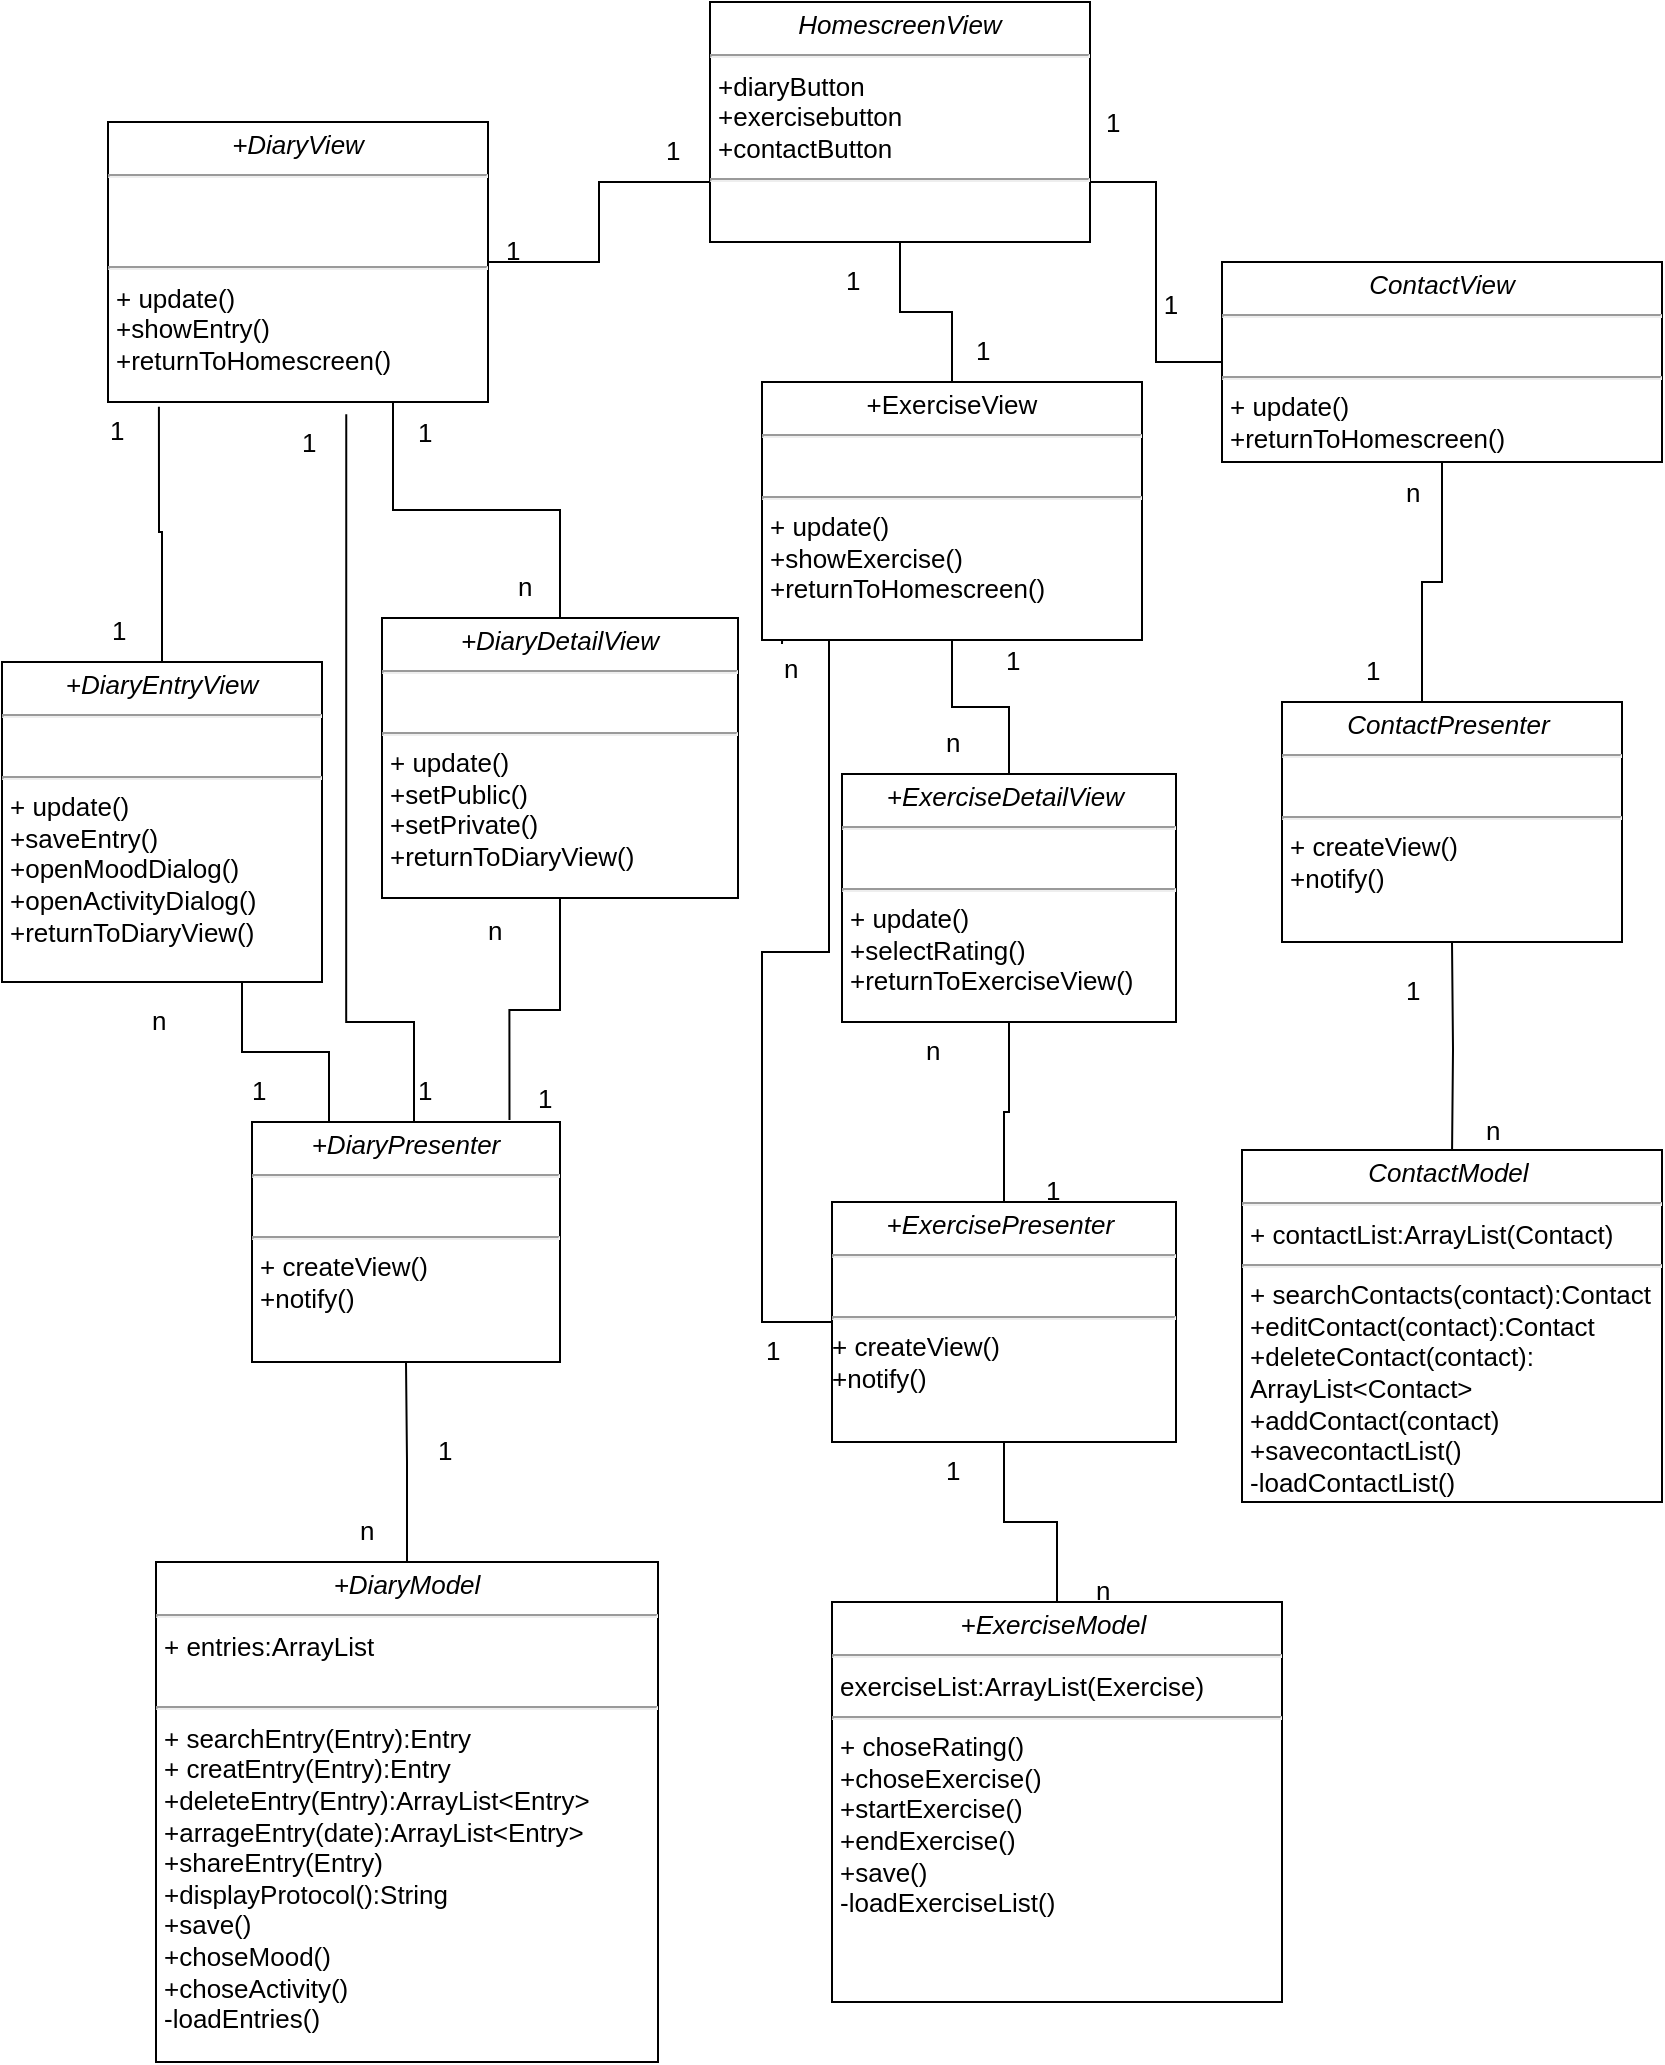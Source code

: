 <mxfile version="12.2.6" type="device" pages="1"><diagram name="Page-1" id="c4acf3e9-155e-7222-9cf6-157b1a14988f"><mxGraphModel dx="973" dy="438" grid="1" gridSize="10" guides="1" tooltips="1" connect="1" arrows="1" fold="1" page="1" pageScale="1" pageWidth="850" pageHeight="1100" background="#ffffff" math="0" shadow="0"><root><mxCell id="0"/><mxCell id="1" parent="0"/><mxCell id="xUX_FA1hvWDI2_cbioWn-47" value="" style="edgeStyle=orthogonalEdgeStyle;rounded=0;orthogonalLoop=1;jettySize=auto;html=1;endArrow=none;endFill=0;fontFamily=Helvetica;fontSize=13;" edge="1" parent="1" target="xUX_FA1hvWDI2_cbioWn-7"><mxGeometry relative="1" as="geometry"><mxPoint x="735" y="607.5" as="sourcePoint"/></mxGeometry></mxCell><mxCell id="xUX_FA1hvWDI2_cbioWn-46" value="" style="edgeStyle=orthogonalEdgeStyle;rounded=0;orthogonalLoop=1;jettySize=auto;html=1;endArrow=none;endFill=0;fontFamily=Helvetica;fontSize=13;entryX=0.5;entryY=1;entryDx=0;entryDy=0;" edge="1" parent="1" source="5d2195bd80daf111-9" target="5d2195bd80daf111-10"><mxGeometry relative="1" as="geometry"><mxPoint x="490" y="524" as="targetPoint"/></mxGeometry></mxCell><mxCell id="5d2195bd80daf111-9" value="&lt;p style=&quot;margin: 4px 0px 0px ; text-align: center ; font-size: 13px&quot;&gt;&lt;i style=&quot;font-size: 13px&quot;&gt;+ExerciseDetailView&amp;nbsp;&lt;/i&gt;&lt;/p&gt;&lt;hr style=&quot;font-size: 13px&quot;&gt;&lt;p style=&quot;margin: 0px 0px 0px 4px ; font-size: 13px&quot;&gt;&lt;br&gt;&lt;/p&gt;&lt;hr style=&quot;font-size: 13px&quot;&gt;&lt;p style=&quot;margin: 0px 0px 0px 4px ; font-size: 13px&quot;&gt;+ update()&lt;br&gt;&lt;/p&gt;&lt;p style=&quot;margin: 0px 0px 0px 4px ; font-size: 13px&quot;&gt;+selectRating()&lt;/p&gt;&lt;p style=&quot;margin: 0px 0px 0px 4px ; font-size: 13px&quot;&gt;+returnToExerciseView()&lt;br&gt;&lt;/p&gt;" style="verticalAlign=top;align=left;overflow=fill;fontSize=13;fontFamily=Helvetica;html=1;rounded=0;shadow=0;comic=0;labelBackgroundColor=none;strokeWidth=1" parent="1" vertex="1"><mxGeometry x="430" y="416" width="167" height="124" as="geometry"/></mxCell><mxCell id="xUX_FA1hvWDI2_cbioWn-63" value="" style="edgeStyle=orthogonalEdgeStyle;rounded=0;orthogonalLoop=1;jettySize=auto;html=1;endArrow=none;endFill=0;fontFamily=Helvetica;fontSize=13;" edge="1" parent="1" source="xUX_FA1hvWDI2_cbioWn-59" target="5d2195bd80daf111-9"><mxGeometry relative="1" as="geometry"/></mxCell><mxCell id="xUX_FA1hvWDI2_cbioWn-65" value="" style="edgeStyle=orthogonalEdgeStyle;rounded=0;orthogonalLoop=1;jettySize=auto;html=1;endArrow=none;endFill=0;fontFamily=Helvetica;fontSize=13;" edge="1" parent="1" source="xUX_FA1hvWDI2_cbioWn-116"><mxGeometry relative="1" as="geometry"><mxPoint x="400" y="351" as="targetPoint"/></mxGeometry></mxCell><mxCell id="xUX_FA1hvWDI2_cbioWn-59" value="&lt;p style=&quot;margin: 4px 0px 0px ; text-align: center ; font-size: 13px&quot;&gt;&lt;i style=&quot;font-size: 13px&quot;&gt;+ExercisePresenter&amp;nbsp;&lt;/i&gt;&lt;/p&gt;&lt;hr style=&quot;font-size: 13px&quot;&gt;&lt;p style=&quot;margin: 0px 0px 0px 4px ; font-size: 13px&quot;&gt;&lt;br&gt;&lt;/p&gt;&lt;hr style=&quot;font-size: 13px&quot;&gt;+ createView()&lt;br&gt;+notify()" style="verticalAlign=top;align=left;overflow=fill;fontSize=13;fontFamily=Helvetica;html=1;rounded=0;shadow=0;comic=0;labelBackgroundColor=none;strokeWidth=1" vertex="1" parent="1"><mxGeometry x="425" y="630" width="172" height="120" as="geometry"/></mxCell><mxCell id="xUX_FA1hvWDI2_cbioWn-80" value="&lt;p style=&quot;margin: 4px 0px 0px ; text-align: center ; font-size: 13px&quot;&gt;&lt;i style=&quot;font-size: 13px&quot;&gt;+ExercisePresenter&amp;nbsp;&lt;/i&gt;&lt;/p&gt;&lt;hr style=&quot;font-size: 13px&quot;&gt;&lt;p style=&quot;margin: 0px 0px 0px 4px ; font-size: 13px&quot;&gt;+ field1: Type&lt;br style=&quot;font-size: 13px&quot;&gt;+ field2: Type&lt;/p&gt;&lt;hr style=&quot;font-size: 13px&quot;&gt;&lt;p style=&quot;margin: 0px 0px 0px 4px ; font-size: 13px&quot;&gt;+ method1(Type): Type&lt;br style=&quot;font-size: 13px&quot;&gt;+ method2(Type, Type): Type&lt;/p&gt;" style="verticalAlign=top;align=left;overflow=fill;fontSize=13;fontFamily=Helvetica;html=1;rounded=0;shadow=0;comic=0;labelBackgroundColor=none;strokeWidth=1" vertex="1" parent="1"><mxGeometry x="425" y="830" width="172" height="120" as="geometry"/></mxCell><mxCell id="xUX_FA1hvWDI2_cbioWn-68" value="" style="edgeStyle=orthogonalEdgeStyle;rounded=0;orthogonalLoop=1;jettySize=auto;html=1;endArrow=none;endFill=0;fontFamily=Helvetica;fontSize=13;" edge="1" parent="1" source="xUX_FA1hvWDI2_cbioWn-66" target="xUX_FA1hvWDI2_cbioWn-59"><mxGeometry relative="1" as="geometry"/></mxCell><mxCell id="xUX_FA1hvWDI2_cbioWn-66" value="&lt;p style=&quot;margin: 4px 0px 0px ; text-align: center ; font-size: 13px&quot;&gt;&lt;i style=&quot;font-size: 13px&quot;&gt;+ExerciseModel&amp;nbsp;&lt;/i&gt;&lt;/p&gt;&lt;hr style=&quot;font-size: 13px&quot;&gt;&lt;p style=&quot;margin: 0px 0px 0px 4px ; font-size: 13px&quot;&gt;exerciseList:ArrayList(Exercise)&lt;/p&gt;&lt;hr style=&quot;font-size: 13px&quot;&gt;&lt;p style=&quot;margin: 0px 0px 0px 4px ; font-size: 13px&quot;&gt;+ choseRating()&lt;/p&gt;&lt;p style=&quot;margin: 0px 0px 0px 4px ; font-size: 13px&quot;&gt;+choseExercise()&lt;/p&gt;&lt;p style=&quot;margin: 0px 0px 0px 4px ; font-size: 13px&quot;&gt;+startExercise()&lt;/p&gt;&lt;p style=&quot;margin: 0px 0px 0px 4px ; font-size: 13px&quot;&gt;+endExercise()&lt;/p&gt;&lt;p style=&quot;margin: 0px 0px 0px 4px ; font-size: 13px&quot;&gt;+save()&lt;/p&gt;&lt;p style=&quot;margin: 0px 0px 0px 4px ; font-size: 13px&quot;&gt;-loadExerciseList()&lt;/p&gt;" style="verticalAlign=top;align=left;overflow=fill;fontSize=13;fontFamily=Helvetica;html=1;rounded=0;shadow=0;comic=0;labelBackgroundColor=none;strokeWidth=1" vertex="1" parent="1"><mxGeometry x="425" y="830" width="225" height="200" as="geometry"/></mxCell><mxCell id="xUX_FA1hvWDI2_cbioWn-30" value="" style="edgeStyle=orthogonalEdgeStyle;rounded=0;orthogonalLoop=1;jettySize=auto;html=1;fontFamily=Helvetica;fontSize=13;endArrow=none;endFill=0;" edge="1" parent="1" source="5d2195bd80daf111-10" target="xUX_FA1hvWDI2_cbioWn-6"><mxGeometry relative="1" as="geometry"/></mxCell><mxCell id="5d2195bd80daf111-10" value="&lt;p style=&quot;margin: 4px 0px 0px ; text-align: center ; font-size: 13px&quot;&gt;&lt;span&gt;+ExerciseView&lt;/span&gt;&lt;br&gt;&lt;/p&gt;&lt;hr style=&quot;font-size: 13px&quot;&gt;&lt;p style=&quot;margin: 0px 0px 0px 4px ; font-size: 13px&quot;&gt;&lt;br&gt;&lt;/p&gt;&lt;hr style=&quot;font-size: 13px&quot;&gt;&lt;p style=&quot;margin: 0px 0px 0px 4px ; font-size: 13px&quot;&gt;+ update()&lt;br&gt;&lt;/p&gt;&lt;p style=&quot;margin: 0px 0px 0px 4px ; font-size: 13px&quot;&gt;+showExercise()&lt;/p&gt;&lt;p style=&quot;margin: 0px 0px 0px 4px ; font-size: 13px&quot;&gt;+returnToHomescreen()&lt;/p&gt;" style="verticalAlign=top;align=left;overflow=fill;fontSize=13;fontFamily=Helvetica;html=1;rounded=0;shadow=0;comic=0;labelBackgroundColor=none;strokeWidth=1" parent="1" vertex="1"><mxGeometry x="390" y="220" width="190" height="129" as="geometry"/></mxCell><mxCell id="xUX_FA1hvWDI2_cbioWn-56" value="" style="edgeStyle=orthogonalEdgeStyle;rounded=0;orthogonalLoop=1;jettySize=auto;html=1;endArrow=none;endFill=0;fontFamily=Helvetica;fontSize=13;entryX=1;entryY=0.75;entryDx=0;entryDy=0;" edge="1" parent="1" source="5d2195bd80daf111-15" target="xUX_FA1hvWDI2_cbioWn-6"><mxGeometry relative="1" as="geometry"><mxPoint x="735" y="129" as="targetPoint"/></mxGeometry></mxCell><mxCell id="xUX_FA1hvWDI2_cbioWn-98" value="1" style="text;html=1;resizable=0;points=[];align=center;verticalAlign=middle;labelBackgroundColor=#ffffff;fontSize=13;fontFamily=Helvetica;" vertex="1" connectable="0" parent="xUX_FA1hvWDI2_cbioWn-56"><mxGeometry x="-0.208" y="-7" relative="1" as="geometry"><mxPoint as="offset"/></mxGeometry></mxCell><mxCell id="5d2195bd80daf111-15" value="&lt;p style=&quot;margin: 4px 0px 0px ; text-align: center ; font-size: 13px&quot;&gt;&lt;i&gt;ContactView&lt;/i&gt;&lt;/p&gt;&lt;hr style=&quot;font-size: 13px&quot;&gt;&lt;p style=&quot;margin: 0px 0px 0px 4px ; font-size: 13px&quot;&gt;&lt;br&gt;&lt;/p&gt;&lt;hr style=&quot;font-size: 13px&quot;&gt;&lt;p style=&quot;margin: 0px 0px 0px 4px ; font-size: 13px&quot;&gt;+ update()&lt;/p&gt;&lt;p style=&quot;margin: 0px 0px 0px 4px ; font-size: 13px&quot;&gt;+returnToHomescreen()&lt;br&gt;&lt;/p&gt;" style="verticalAlign=top;align=left;overflow=fill;fontSize=13;fontFamily=Helvetica;html=1;rounded=0;shadow=0;comic=0;labelBackgroundColor=none;strokeWidth=1" parent="1" vertex="1"><mxGeometry x="620" y="160" width="220" height="100" as="geometry"/></mxCell><mxCell id="xUX_FA1hvWDI2_cbioWn-34" value="" style="edgeStyle=orthogonalEdgeStyle;rounded=0;orthogonalLoop=1;jettySize=auto;html=1;fontFamily=Helvetica;fontSize=13;endArrow=none;endFill=0;entryX=0;entryY=0.75;entryDx=0;entryDy=0;" edge="1" parent="1" source="5d2195bd80daf111-18" target="xUX_FA1hvWDI2_cbioWn-6"><mxGeometry relative="1" as="geometry"><mxPoint x="310" y="90" as="targetPoint"/></mxGeometry></mxCell><mxCell id="5d2195bd80daf111-18" value="&lt;p style=&quot;margin: 4px 0px 0px ; text-align: center ; font-size: 13px&quot;&gt;&lt;i&gt;+DiaryView&lt;/i&gt;&lt;br&gt;&lt;/p&gt;&lt;hr style=&quot;font-size: 13px&quot;&gt;&lt;p style=&quot;margin: 0px 0px 0px 4px ; font-size: 13px&quot;&gt;&lt;br&gt;&lt;/p&gt;&lt;p style=&quot;margin: 0px 0px 0px 4px ; font-size: 13px&quot;&gt;&lt;br&gt;&lt;/p&gt;&lt;hr style=&quot;font-size: 13px&quot;&gt;&lt;p style=&quot;margin: 0px 0px 0px 4px ; font-size: 13px&quot;&gt;+ update()&lt;br&gt;&lt;/p&gt;&lt;p style=&quot;margin: 0px 0px 0px 4px ; font-size: 13px&quot;&gt;+showEntry()&lt;/p&gt;&lt;p style=&quot;margin: 0px 0px 0px 4px ; font-size: 13px&quot;&gt;+returnToHomescreen()&lt;br&gt;&lt;/p&gt;" style="verticalAlign=top;align=left;overflow=fill;fontSize=13;fontFamily=Helvetica;html=1;rounded=0;shadow=0;comic=0;labelBackgroundColor=none;strokeWidth=1" parent="1" vertex="1"><mxGeometry x="63" y="90" width="190" height="140" as="geometry"/></mxCell><mxCell id="xUX_FA1hvWDI2_cbioWn-37" value="" style="edgeStyle=orthogonalEdgeStyle;rounded=0;orthogonalLoop=1;jettySize=auto;html=1;fontFamily=Helvetica;fontSize=13;entryX=0.134;entryY=1.017;entryDx=0;entryDy=0;entryPerimeter=0;endArrow=none;endFill=0;" edge="1" parent="1" source="5d2195bd80daf111-20" target="5d2195bd80daf111-18"><mxGeometry relative="1" as="geometry"><mxPoint x="130" y="501.5" as="targetPoint"/></mxGeometry></mxCell><mxCell id="5d2195bd80daf111-20" value="&lt;p style=&quot;margin: 4px 0px 0px ; text-align: center ; font-size: 13px&quot;&gt;&lt;i style=&quot;font-size: 13px&quot;&gt;+DiaryEntryView&lt;/i&gt;&lt;/p&gt;&lt;hr style=&quot;font-size: 13px&quot;&gt;&lt;p style=&quot;margin: 0px 0px 0px 4px ; font-size: 13px&quot;&gt;&lt;br&gt;&lt;/p&gt;&lt;hr style=&quot;font-size: 13px&quot;&gt;&lt;p style=&quot;margin: 0px 0px 0px 4px ; font-size: 13px&quot;&gt;+ update()&lt;br&gt;&lt;/p&gt;&lt;p style=&quot;margin: 0px 0px 0px 4px ; font-size: 13px&quot;&gt;+saveEntry()&lt;/p&gt;&lt;p style=&quot;margin: 0px 0px 0px 4px ; font-size: 13px&quot;&gt;+openMoodDialog()&lt;/p&gt;&lt;p style=&quot;margin: 0px 0px 0px 4px ; font-size: 13px&quot;&gt;+openActivityDialog()&lt;/p&gt;&lt;p style=&quot;margin: 0px 0px 0px 4px ; font-size: 13px&quot;&gt;&lt;span&gt;+returnToDiaryView()&lt;/span&gt;&lt;/p&gt;&lt;p style=&quot;margin: 0px 0px 0px 4px ; font-size: 13px&quot;&gt;&lt;br&gt;&lt;/p&gt;" style="verticalAlign=top;align=left;overflow=fill;fontSize=13;fontFamily=Helvetica;html=1;rounded=0;shadow=0;comic=0;labelBackgroundColor=none;strokeWidth=1" parent="1" vertex="1"><mxGeometry x="10" y="360" width="160" height="160" as="geometry"/></mxCell><mxCell id="xUX_FA1hvWDI2_cbioWn-6" value="&lt;p style=&quot;margin: 4px 0px 0px ; text-align: center ; font-size: 13px&quot;&gt;&lt;i style=&quot;font-size: 13px&quot;&gt;HomescreenView&lt;/i&gt;&lt;/p&gt;&lt;hr style=&quot;font-size: 13px&quot;&gt;&lt;p style=&quot;margin: 0px 0px 0px 4px ; font-size: 13px&quot;&gt;+diaryButton&lt;br&gt;&lt;/p&gt;&lt;p style=&quot;margin: 0px 0px 0px 4px ; font-size: 13px&quot;&gt;+exercisebutton&lt;/p&gt;&lt;p style=&quot;margin: 0px 0px 0px 4px ; font-size: 13px&quot;&gt;+contactButton&lt;/p&gt;&lt;hr style=&quot;font-size: 13px&quot;&gt;&lt;p style=&quot;margin: 0px 0px 0px 4px ; font-size: 13px&quot;&gt;&lt;br&gt;&lt;/p&gt;" style="verticalAlign=top;align=left;overflow=fill;fontSize=13;fontFamily=Helvetica;html=1;rounded=0;shadow=0;comic=0;labelBackgroundColor=none;strokeWidth=1" vertex="1" parent="1"><mxGeometry x="364" y="30" width="190" height="120" as="geometry"/></mxCell><mxCell id="xUX_FA1hvWDI2_cbioWn-44" value="" style="edgeStyle=orthogonalEdgeStyle;rounded=0;orthogonalLoop=1;jettySize=auto;html=1;endArrow=none;endFill=0;fontFamily=Helvetica;fontSize=13;" edge="1" parent="1" source="xUX_FA1hvWDI2_cbioWn-7" target="5d2195bd80daf111-15"><mxGeometry relative="1" as="geometry"><Array as="points"><mxPoint x="720" y="320"/><mxPoint x="730" y="320"/></Array></mxGeometry></mxCell><mxCell id="xUX_FA1hvWDI2_cbioWn-7" value="&lt;p style=&quot;margin: 4px 0px 0px ; text-align: center ; font-size: 13px&quot;&gt;&lt;i style=&quot;font-size: 13px&quot;&gt;ContactPresenter&amp;nbsp;&lt;/i&gt;&lt;/p&gt;&lt;hr style=&quot;font-size: 13px&quot;&gt;&lt;p style=&quot;margin: 0px 0px 0px 4px ; font-size: 13px&quot;&gt;&lt;br&gt;&lt;/p&gt;&lt;hr style=&quot;font-size: 13px&quot;&gt;&lt;p style=&quot;margin: 0px 0px 0px 4px ; font-size: 13px&quot;&gt;+ createView()&lt;/p&gt;&lt;p style=&quot;margin: 0px 0px 0px 4px&quot;&gt;+notify()&lt;/p&gt;" style="verticalAlign=top;align=left;overflow=fill;fontSize=13;fontFamily=Helvetica;html=1;rounded=0;shadow=0;comic=0;labelBackgroundColor=none;strokeWidth=1" vertex="1" parent="1"><mxGeometry x="650" y="380" width="170" height="120" as="geometry"/></mxCell><mxCell id="xUX_FA1hvWDI2_cbioWn-51" value="" style="edgeStyle=orthogonalEdgeStyle;rounded=0;orthogonalLoop=1;jettySize=auto;html=1;endArrow=none;endFill=0;fontFamily=Helvetica;fontSize=13;entryX=0.5;entryY=1;entryDx=0;entryDy=0;" edge="1" parent="1" source="xUX_FA1hvWDI2_cbioWn-11" target="xUX_FA1hvWDI2_cbioWn-69"><mxGeometry relative="1" as="geometry"/></mxCell><mxCell id="xUX_FA1hvWDI2_cbioWn-11" value="&lt;p style=&quot;margin: 4px 0px 0px ; text-align: center ; font-size: 13px&quot;&gt;&lt;i style=&quot;font-size: 13px&quot;&gt;+DiaryModel&lt;/i&gt;&lt;/p&gt;&lt;hr style=&quot;font-size: 13px&quot;&gt;&lt;p style=&quot;margin: 0px 0px 0px 4px ; font-size: 13px&quot;&gt;+ entries:ArrayList&lt;br&gt;&lt;/p&gt;&lt;p style=&quot;margin: 0px 0px 0px 4px&quot;&gt;&lt;br&gt;&lt;/p&gt;&lt;hr style=&quot;font-size: 13px&quot;&gt;&lt;p style=&quot;margin: 0px 0px 0px 4px ; font-size: 13px&quot;&gt;+ searchEntry(Entry):Entry&lt;br style=&quot;font-size: 13px&quot;&gt;+ creatEntry(Entry):Entry&lt;/p&gt;&lt;p style=&quot;margin: 0px 0px 0px 4px ; font-size: 13px&quot;&gt;+deleteEntry(Entry):ArrayList&amp;lt;Entry&amp;gt;&lt;/p&gt;&lt;p style=&quot;margin: 0px 0px 0px 4px ; font-size: 13px&quot;&gt;+arrageEntry(date):ArrayList&amp;lt;Entry&amp;gt;&lt;/p&gt;&lt;p style=&quot;margin: 0px 0px 0px 4px ; font-size: 13px&quot;&gt;+shareEntry(Entry)&lt;/p&gt;&lt;p style=&quot;margin: 0px 0px 0px 4px ; font-size: 13px&quot;&gt;+displayProtocol():String&lt;/p&gt;&lt;p style=&quot;margin: 0px 0px 0px 4px ; font-size: 13px&quot;&gt;+save()&lt;/p&gt;&lt;p style=&quot;margin: 0px 0px 0px 4px ; font-size: 13px&quot;&gt;+choseMood()&lt;/p&gt;&lt;p style=&quot;margin: 0px 0px 0px 4px ; font-size: 13px&quot;&gt;+choseActivity()&lt;/p&gt;&lt;p style=&quot;margin: 0px 0px 0px 4px ; font-size: 13px&quot;&gt;-loadEntries()&lt;/p&gt;" style="verticalAlign=top;align=left;overflow=fill;fontSize=13;fontFamily=Helvetica;html=1;rounded=0;shadow=0;comic=0;labelBackgroundColor=none;strokeWidth=1" vertex="1" parent="1"><mxGeometry x="87" y="810" width="251" height="250" as="geometry"/></mxCell><mxCell id="xUX_FA1hvWDI2_cbioWn-58" value="&lt;p style=&quot;margin: 4px 0px 0px ; text-align: center ; font-size: 13px&quot;&gt;&lt;i style=&quot;font-size: 13px&quot;&gt;ContactModel&amp;nbsp;&lt;/i&gt;&lt;/p&gt;&lt;hr style=&quot;font-size: 13px&quot;&gt;&lt;p style=&quot;margin: 0px 0px 0px 4px ; font-size: 13px&quot;&gt;&lt;span&gt;+ contactList:ArrayList(Contact)&lt;/span&gt;&lt;/p&gt;&lt;hr style=&quot;font-size: 13px&quot;&gt;&lt;p style=&quot;margin: 0px 0px 0px 4px ; font-size: 13px&quot;&gt;+&amp;nbsp;&lt;span&gt;searchContacts(contact):Contact&lt;/span&gt;&lt;br&gt;&lt;/p&gt;&lt;p style=&quot;margin: 0px 0px 0px 4px&quot;&gt;+editContact(contact):Contact&lt;/p&gt;&lt;p style=&quot;margin: 0px 0px 0px 4px&quot;&gt;+deleteContact(contact):&lt;/p&gt;&lt;p style=&quot;margin: 0px 0px 0px 4px&quot;&gt;ArrayList&amp;lt;Contact&amp;gt;&lt;/p&gt;&lt;p style=&quot;margin: 0px 0px 0px 4px&quot;&gt;+addContact(contact)&lt;/p&gt;&lt;p style=&quot;margin: 0px 0px 0px 4px&quot;&gt;+savecontactList()&lt;/p&gt;&lt;p style=&quot;margin: 0px 0px 0px 4px&quot;&gt;-loadContactList()&lt;/p&gt;" style="verticalAlign=top;align=left;overflow=fill;fontSize=13;fontFamily=Helvetica;html=1;rounded=0;shadow=0;comic=0;labelBackgroundColor=none;strokeWidth=1" vertex="1" parent="1"><mxGeometry x="630" y="604" width="210" height="176" as="geometry"/></mxCell><mxCell id="xUX_FA1hvWDI2_cbioWn-75" value="" style="edgeStyle=orthogonalEdgeStyle;rounded=0;orthogonalLoop=1;jettySize=auto;html=1;endArrow=none;endFill=0;fontFamily=Helvetica;fontSize=13;entryX=0.75;entryY=1;entryDx=0;entryDy=0;" edge="1" parent="1" source="xUX_FA1hvWDI2_cbioWn-83" target="5d2195bd80daf111-18"><mxGeometry relative="1" as="geometry"><mxPoint x="280" y="315" as="targetPoint"/><Array as="points"/></mxGeometry></mxCell><mxCell id="xUX_FA1hvWDI2_cbioWn-77" value="" style="edgeStyle=orthogonalEdgeStyle;rounded=0;orthogonalLoop=1;jettySize=auto;html=1;endArrow=none;endFill=0;fontFamily=Helvetica;fontSize=13;entryX=0.75;entryY=1;entryDx=0;entryDy=0;exitX=0.25;exitY=0;exitDx=0;exitDy=0;" edge="1" parent="1" source="xUX_FA1hvWDI2_cbioWn-69" target="5d2195bd80daf111-20"><mxGeometry relative="1" as="geometry"><mxPoint x="170" y="630" as="sourcePoint"/><mxPoint x="110" y="590" as="targetPoint"/></mxGeometry></mxCell><mxCell id="xUX_FA1hvWDI2_cbioWn-91" value="" style="edgeStyle=orthogonalEdgeStyle;rounded=0;orthogonalLoop=1;jettySize=auto;html=1;endArrow=none;endFill=0;fontFamily=Helvetica;fontSize=13;entryX=0.627;entryY=1.044;entryDx=0;entryDy=0;entryPerimeter=0;" edge="1" parent="1" source="xUX_FA1hvWDI2_cbioWn-69" target="5d2195bd80daf111-18"><mxGeometry relative="1" as="geometry"><mxPoint x="216" y="560" as="targetPoint"/><Array as="points"><mxPoint x="216" y="540"/><mxPoint x="182" y="540"/></Array></mxGeometry></mxCell><mxCell id="xUX_FA1hvWDI2_cbioWn-69" value="&lt;p style=&quot;margin: 4px 0px 0px ; text-align: center ; font-size: 13px&quot;&gt;&lt;i style=&quot;font-size: 13px&quot;&gt;+DiaryPresenter&lt;/i&gt;&lt;/p&gt;&lt;hr style=&quot;font-size: 13px&quot;&gt;&lt;p style=&quot;margin: 0px 0px 0px 4px ; font-size: 13px&quot;&gt;&lt;br&gt;&lt;/p&gt;&lt;hr style=&quot;font-size: 13px&quot;&gt;&lt;p style=&quot;margin: 0px 0px 0px 4px ; font-size: 13px&quot;&gt;+ createView()&lt;/p&gt;&lt;p style=&quot;margin: 0px 0px 0px 4px ; font-size: 13px&quot;&gt;+notify()&lt;/p&gt;" style="verticalAlign=top;align=left;overflow=fill;fontSize=13;fontFamily=Helvetica;html=1;rounded=0;shadow=0;comic=0;labelBackgroundColor=none;strokeWidth=1" vertex="1" parent="1"><mxGeometry x="135" y="590" width="154" height="120" as="geometry"/></mxCell><mxCell id="xUX_FA1hvWDI2_cbioWn-93" value="" style="edgeStyle=orthogonalEdgeStyle;rounded=0;orthogonalLoop=1;jettySize=auto;html=1;endArrow=none;endFill=0;fontFamily=Helvetica;fontSize=13;entryX=0.836;entryY=-0.008;entryDx=0;entryDy=0;entryPerimeter=0;" edge="1" parent="1" source="xUX_FA1hvWDI2_cbioWn-83" target="xUX_FA1hvWDI2_cbioWn-69"><mxGeometry relative="1" as="geometry"><mxPoint x="301" y="590" as="targetPoint"/></mxGeometry></mxCell><mxCell id="xUX_FA1hvWDI2_cbioWn-83" value="&lt;p style=&quot;margin: 4px 0px 0px ; text-align: center ; font-size: 13px&quot;&gt;&lt;i style=&quot;font-size: 13px&quot;&gt;+DiaryDetailView&lt;/i&gt;&lt;/p&gt;&lt;hr style=&quot;font-size: 13px&quot;&gt;&lt;p style=&quot;margin: 0px 0px 0px 4px ; font-size: 13px&quot;&gt;&lt;br&gt;&lt;/p&gt;&lt;hr style=&quot;font-size: 13px&quot;&gt;&lt;p style=&quot;margin: 0px 0px 0px 4px ; font-size: 13px&quot;&gt;+ update()&lt;br&gt;&lt;/p&gt;&lt;p style=&quot;margin: 0px 0px 0px 4px ; font-size: 13px&quot;&gt;+setPublic&lt;span&gt;()&lt;/span&gt;&lt;/p&gt;&lt;p style=&quot;margin: 0px 0px 0px 4px ; font-size: 13px&quot;&gt;+setPrivate()&lt;/p&gt;&lt;p style=&quot;margin: 0px 0px 0px 4px ; font-size: 13px&quot;&gt;+returnToDiaryView()&lt;br&gt;&lt;/p&gt;&lt;p style=&quot;margin: 0px 0px 0px 4px ; font-size: 13px&quot;&gt;&lt;br&gt;&lt;/p&gt;" style="verticalAlign=top;align=left;overflow=fill;fontSize=13;fontFamily=Helvetica;html=1;rounded=0;shadow=0;comic=0;labelBackgroundColor=none;strokeWidth=1" vertex="1" parent="1"><mxGeometry x="200" y="338" width="178" height="140" as="geometry"/></mxCell><mxCell id="xUX_FA1hvWDI2_cbioWn-97" value="1" style="text;html=1;resizable=0;points=[];autosize=1;align=left;verticalAlign=top;spacingTop=-4;fontSize=13;fontFamily=Helvetica;" vertex="1" parent="1"><mxGeometry x="560" y="80" width="20" height="20" as="geometry"/></mxCell><mxCell id="xUX_FA1hvWDI2_cbioWn-99" value="n" style="text;html=1;fontSize=13;fontFamily=Helvetica;" vertex="1" parent="1"><mxGeometry x="710" y="261" width="50" height="30" as="geometry"/></mxCell><mxCell id="xUX_FA1hvWDI2_cbioWn-100" value="1" style="text;html=1;fontSize=13;fontFamily=Helvetica;" vertex="1" parent="1"><mxGeometry x="690" y="350" width="50" height="30" as="geometry"/></mxCell><mxCell id="xUX_FA1hvWDI2_cbioWn-101" value="1" style="text;html=1;fontSize=13;fontFamily=Helvetica;" vertex="1" parent="1"><mxGeometry x="710" y="510" width="50" height="30" as="geometry"/></mxCell><mxCell id="xUX_FA1hvWDI2_cbioWn-102" value="n" style="text;html=1;resizable=0;points=[];autosize=1;align=left;verticalAlign=top;spacingTop=-4;fontSize=13;fontFamily=Helvetica;" vertex="1" parent="1"><mxGeometry x="750" y="584" width="20" height="20" as="geometry"/></mxCell><mxCell id="xUX_FA1hvWDI2_cbioWn-104" value="n" style="text;html=1;fontSize=13;fontFamily=Helvetica;" vertex="1" parent="1"><mxGeometry x="555" y="810" width="50" height="30" as="geometry"/></mxCell><mxCell id="xUX_FA1hvWDI2_cbioWn-105" value="1" style="text;html=1;fontSize=13;fontFamily=Helvetica;" vertex="1" parent="1"><mxGeometry x="480" y="750" width="50" height="30" as="geometry"/></mxCell><mxCell id="xUX_FA1hvWDI2_cbioWn-106" value="n" style="text;html=1;fontSize=13;fontFamily=Helvetica;" vertex="1" parent="1"><mxGeometry x="470" y="540" width="50" height="30" as="geometry"/></mxCell><mxCell id="xUX_FA1hvWDI2_cbioWn-107" value="1" style="text;html=1;fontSize=13;fontFamily=Helvetica;" vertex="1" parent="1"><mxGeometry x="530" y="610" width="50" height="30" as="geometry"/></mxCell><mxCell id="xUX_FA1hvWDI2_cbioWn-108" value="1" style="text;html=1;fontSize=13;fontFamily=Helvetica;" vertex="1" parent="1"><mxGeometry x="510" y="345" width="49" height="30" as="geometry"/></mxCell><mxCell id="xUX_FA1hvWDI2_cbioWn-109" value="n" style="text;html=1;fontSize=13;fontFamily=Helvetica;" vertex="1" parent="1"><mxGeometry x="480" y="386" width="50" height="30" as="geometry"/></mxCell><mxCell id="xUX_FA1hvWDI2_cbioWn-116" value="n" style="text;html=1;fontSize=13;fontFamily=Helvetica;" vertex="1" parent="1"><mxGeometry x="398.5" y="349" width="50" height="30" as="geometry"/></mxCell><mxCell id="xUX_FA1hvWDI2_cbioWn-117" value="" style="edgeStyle=orthogonalEdgeStyle;rounded=0;orthogonalLoop=1;jettySize=auto;html=1;endArrow=none;endFill=0;fontFamily=Helvetica;fontSize=13;entryX=0.5;entryY=0;entryDx=0;entryDy=0;" edge="1" parent="1" source="xUX_FA1hvWDI2_cbioWn-59" target="xUX_FA1hvWDI2_cbioWn-116"><mxGeometry relative="1" as="geometry"><mxPoint x="425" y="690.333" as="sourcePoint"/><mxPoint x="400" y="351" as="targetPoint"/><Array as="points"><mxPoint x="390" y="690"/><mxPoint x="390" y="505"/><mxPoint x="424" y="505"/></Array></mxGeometry></mxCell><mxCell id="xUX_FA1hvWDI2_cbioWn-118" value="1" style="text;html=1;fontSize=13;fontFamily=Helvetica;" vertex="1" parent="1"><mxGeometry x="430" y="155" width="50" height="30" as="geometry"/></mxCell><mxCell id="xUX_FA1hvWDI2_cbioWn-119" value="1" style="text;html=1;fontSize=13;fontFamily=Helvetica;" vertex="1" parent="1"><mxGeometry x="495" y="190" width="50" height="30" as="geometry"/></mxCell><mxCell id="xUX_FA1hvWDI2_cbioWn-120" value="1" style="text;html=1;fontSize=13;fontFamily=Helvetica;" vertex="1" parent="1"><mxGeometry x="340" y="90" width="50" height="30" as="geometry"/></mxCell><mxCell id="xUX_FA1hvWDI2_cbioWn-121" value="1" style="text;html=1;fontSize=13;fontFamily=Helvetica;" vertex="1" parent="1"><mxGeometry x="260" y="140" width="50" height="30" as="geometry"/></mxCell><mxCell id="xUX_FA1hvWDI2_cbioWn-122" value="&lt;span style=&quot;color: rgba(0 , 0 , 0 , 0) ; font-family: monospace ; font-size: 0px&quot;&gt;%3CmxGraphModel%3E%3Croot%3E%3CmxCell%20id%3D%220%22%2F%3E%3CmxCell%20id%3D%221%22%20parent%3D%220%22%2F%3E%3CmxCell%20id%3D%222%22%20value%3D%22Text%22%20style%3D%22text%3Bhtml%3D1%3BfontSize%3D13%3BfontFamily%3DHelvetica%3B%22%20vertex%3D%221%22%20parent%3D%221%22%3E%3CmxGeometry%20x%3D%22260%22%20y%3D%22140%22%20width%3D%2250%22%20height%3D%2230%22%20as%3D%22geometry%22%2F%3E%3C%2FmxCell%3E%3C%2Froot%3E%3C%2FmxGraphModel%3E&lt;/span&gt;&lt;span style=&quot;color: rgba(0 , 0 , 0 , 0) ; font-family: monospace ; font-size: 0px&quot;&gt;%3CmxGraphModel%3E%3Croot%3E%3CmxCell%20id%3D%220%22%2F%3E%3CmxCell%20id%3D%221%22%20parent%3D%220%22%2F%3E%3CmxCell%20id%3D%222%22%20value%3D%22Text%22%20style%3D%22text%3Bhtml%3D1%3BfontSize%3D13%3BfontFamily%3DHelvetica%3B%22%20vertex%3D%221%22%20parent%3D%221%22%3E%3CmxGeometry%20x%3D%22260%22%20y%3D%22140%22%20width%3D%2250%22%20height%3D%2230%22%20as%3D%22geometry%22%2F%3E%3C%2FmxCell%3E%3C%2Froot%3E%3C%2FmxGraphModel%3E&lt;/span&gt;" style="text;html=1;resizable=0;points=[];autosize=1;align=left;verticalAlign=top;spacingTop=-4;fontSize=13;fontFamily=Helvetica;" vertex="1" parent="1"><mxGeometry x="216" y="251" width="20" height="20" as="geometry"/></mxCell><mxCell id="xUX_FA1hvWDI2_cbioWn-123" value="n" style="text;html=1;fontSize=13;fontFamily=Helvetica;" vertex="1" parent="1"><mxGeometry x="266" y="308" width="50" height="30" as="geometry"/></mxCell><mxCell id="xUX_FA1hvWDI2_cbioWn-124" value="1" style="text;html=1;fontSize=13;fontFamily=Helvetica;" vertex="1" parent="1"><mxGeometry x="216" y="231" width="50" height="30" as="geometry"/></mxCell><mxCell id="xUX_FA1hvWDI2_cbioWn-125" value="1" style="text;html=1;fontSize=13;fontFamily=Helvetica;" vertex="1" parent="1"><mxGeometry x="61.5" y="230" width="50" height="30" as="geometry"/></mxCell><mxCell id="xUX_FA1hvWDI2_cbioWn-126" value="1" style="text;html=1;fontSize=13;fontFamily=Helvetica;" vertex="1" parent="1"><mxGeometry x="63" y="330" width="50" height="30" as="geometry"/></mxCell><mxCell id="xUX_FA1hvWDI2_cbioWn-127" value="1" style="text;html=1;fontSize=13;fontFamily=Helvetica;" vertex="1" parent="1"><mxGeometry x="158" y="236" width="50" height="30" as="geometry"/></mxCell><mxCell id="xUX_FA1hvWDI2_cbioWn-128" value="1" style="text;html=1;fontSize=13;fontFamily=Helvetica;" vertex="1" parent="1"><mxGeometry x="276" y="564" width="50" height="30" as="geometry"/></mxCell><mxCell id="xUX_FA1hvWDI2_cbioWn-129" value="1" style="text;html=1;fontSize=13;fontFamily=Helvetica;" vertex="1" parent="1"><mxGeometry x="133" y="560" width="50" height="30" as="geometry"/></mxCell><mxCell id="xUX_FA1hvWDI2_cbioWn-130" value="1" style="text;html=1;fontSize=13;fontFamily=Helvetica;" vertex="1" parent="1"><mxGeometry x="216" y="560" width="50" height="30" as="geometry"/></mxCell><mxCell id="xUX_FA1hvWDI2_cbioWn-131" value="1" style="text;html=1;fontSize=13;fontFamily=Helvetica;" vertex="1" parent="1"><mxGeometry x="226" y="740" width="50" height="30" as="geometry"/></mxCell><mxCell id="xUX_FA1hvWDI2_cbioWn-132" value="n" style="text;html=1;fontSize=13;fontFamily=Helvetica;" vertex="1" parent="1"><mxGeometry x="187" y="780" width="50" height="30" as="geometry"/></mxCell><mxCell id="xUX_FA1hvWDI2_cbioWn-140" value="n" style="text;html=1;fontSize=13;fontFamily=Helvetica;" vertex="1" parent="1"><mxGeometry x="251" y="480" width="50" height="30" as="geometry"/></mxCell><mxCell id="xUX_FA1hvWDI2_cbioWn-141" value="n" style="text;html=1;fontSize=13;fontFamily=Helvetica;" vertex="1" parent="1"><mxGeometry x="83" y="525" width="50" height="30" as="geometry"/></mxCell><mxCell id="xUX_FA1hvWDI2_cbioWn-144" value="1" style="text;html=1;fontSize=13;fontFamily=Helvetica;" vertex="1" parent="1"><mxGeometry x="390" y="690" width="50" height="30" as="geometry"/></mxCell></root></mxGraphModel></diagram></mxfile>